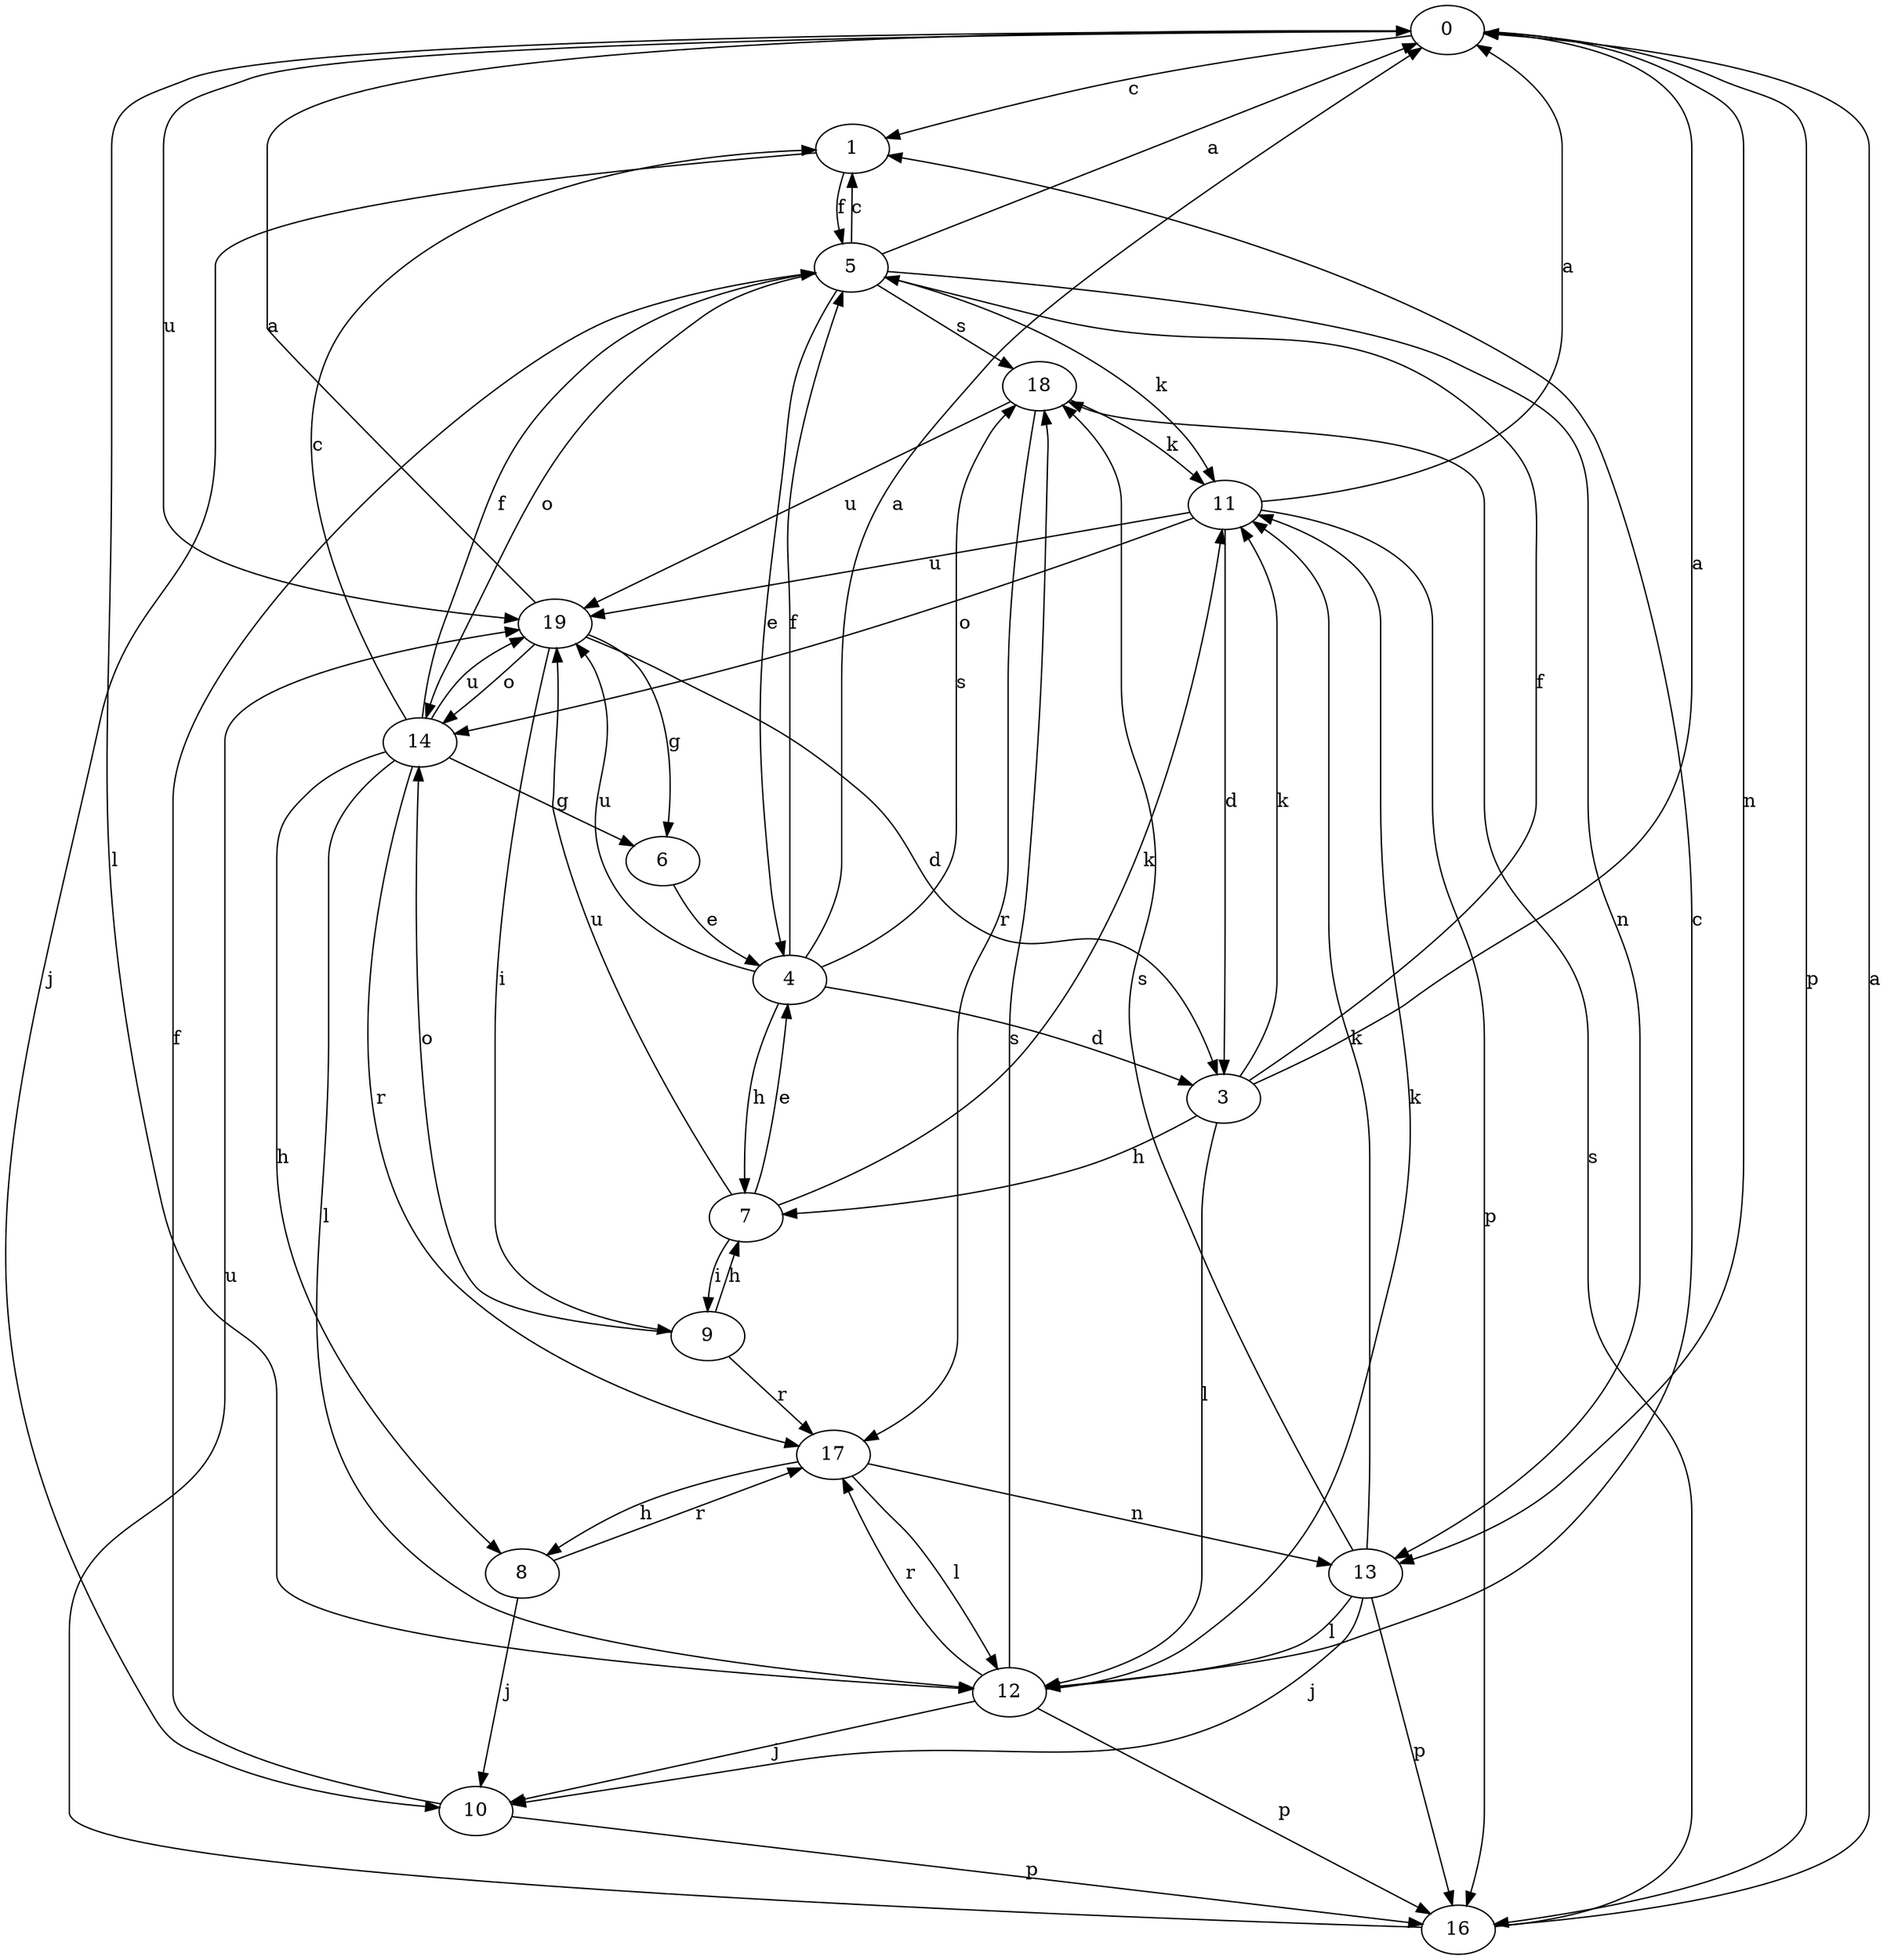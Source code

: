 strict digraph  {
0;
1;
3;
4;
5;
6;
7;
8;
9;
10;
11;
12;
13;
14;
16;
17;
18;
19;
0 -> 1  [label=c];
0 -> 12  [label=l];
0 -> 13  [label=n];
0 -> 16  [label=p];
0 -> 19  [label=u];
1 -> 5  [label=f];
1 -> 10  [label=j];
3 -> 0  [label=a];
3 -> 5  [label=f];
3 -> 7  [label=h];
3 -> 11  [label=k];
3 -> 12  [label=l];
4 -> 0  [label=a];
4 -> 3  [label=d];
4 -> 5  [label=f];
4 -> 7  [label=h];
4 -> 18  [label=s];
4 -> 19  [label=u];
5 -> 0  [label=a];
5 -> 1  [label=c];
5 -> 4  [label=e];
5 -> 11  [label=k];
5 -> 13  [label=n];
5 -> 14  [label=o];
5 -> 18  [label=s];
6 -> 4  [label=e];
7 -> 4  [label=e];
7 -> 9  [label=i];
7 -> 11  [label=k];
7 -> 19  [label=u];
8 -> 10  [label=j];
8 -> 17  [label=r];
9 -> 7  [label=h];
9 -> 14  [label=o];
9 -> 17  [label=r];
10 -> 5  [label=f];
10 -> 16  [label=p];
11 -> 0  [label=a];
11 -> 3  [label=d];
11 -> 14  [label=o];
11 -> 16  [label=p];
11 -> 19  [label=u];
12 -> 1  [label=c];
12 -> 10  [label=j];
12 -> 11  [label=k];
12 -> 16  [label=p];
12 -> 17  [label=r];
12 -> 18  [label=s];
13 -> 10  [label=j];
13 -> 11  [label=k];
13 -> 12  [label=l];
13 -> 16  [label=p];
13 -> 18  [label=s];
14 -> 1  [label=c];
14 -> 5  [label=f];
14 -> 6  [label=g];
14 -> 8  [label=h];
14 -> 12  [label=l];
14 -> 17  [label=r];
14 -> 19  [label=u];
16 -> 0  [label=a];
16 -> 18  [label=s];
16 -> 19  [label=u];
17 -> 8  [label=h];
17 -> 12  [label=l];
17 -> 13  [label=n];
18 -> 11  [label=k];
18 -> 17  [label=r];
18 -> 19  [label=u];
19 -> 0  [label=a];
19 -> 3  [label=d];
19 -> 6  [label=g];
19 -> 9  [label=i];
19 -> 14  [label=o];
}
